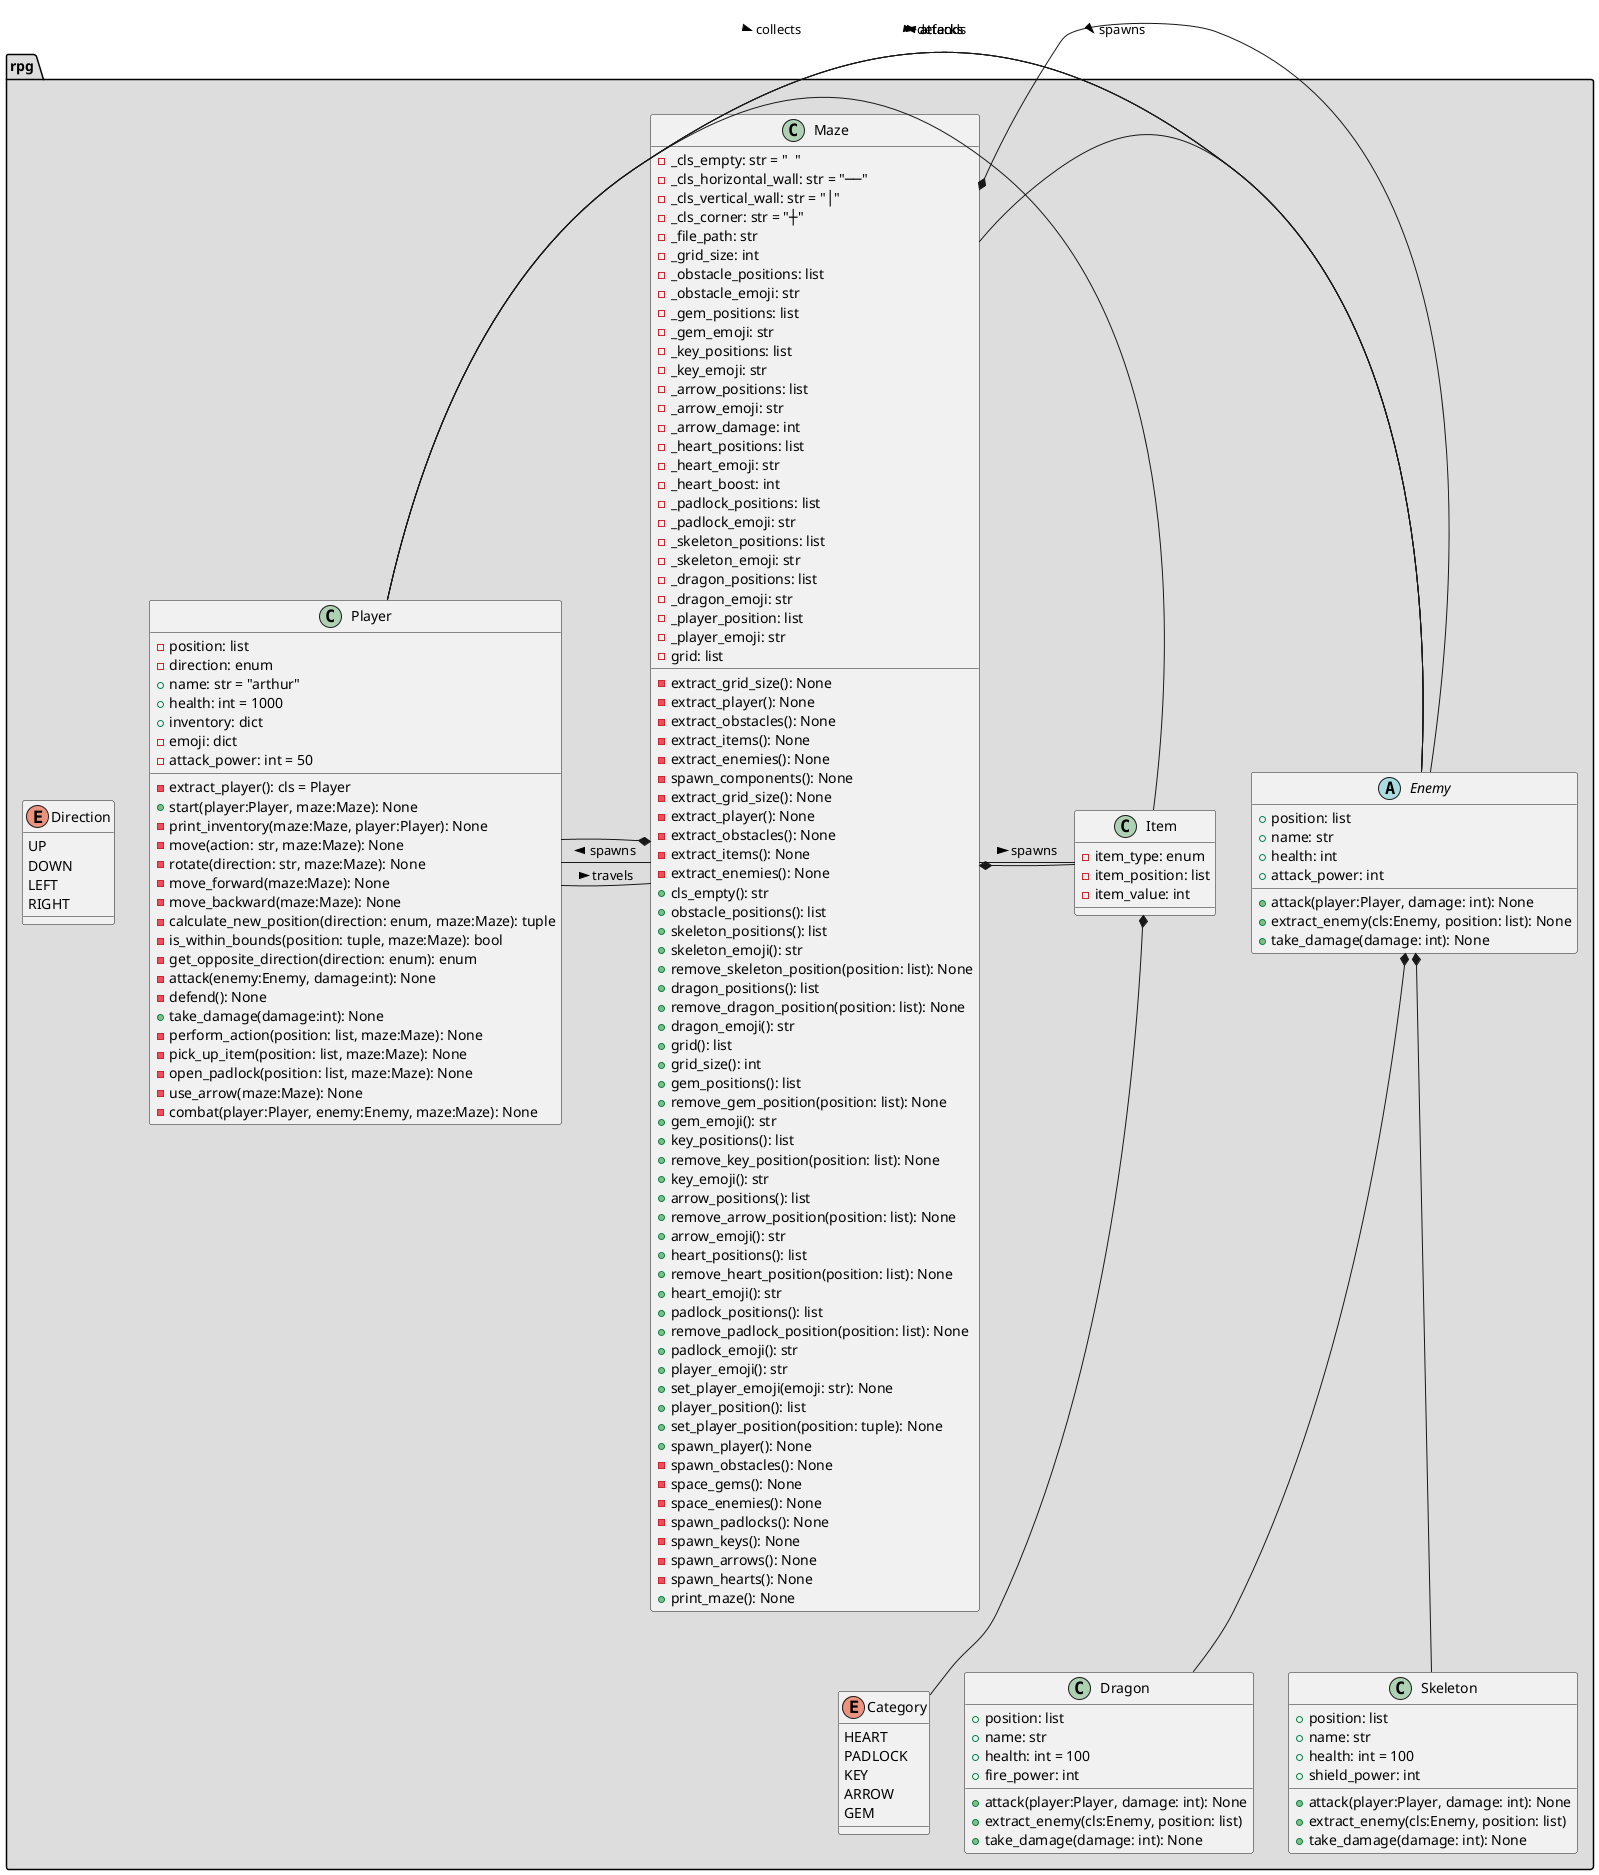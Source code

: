 @startuml
namespace rpg #DDDDDD {

class Player{
    -position: list
    -direction: enum
    +name: str = "arthur"
    +health: int = 1000
    +inventory: dict
    -emoji: dict
    -attack_power: int = 50
    -extract_player(): cls = Player
    +start(player:Player, maze:Maze): None
    -print_inventory(maze:Maze, player:Player): None
    -move(action: str, maze:Maze): None
    -rotate(direction: str, maze:Maze): None
    -move_forward(maze:Maze): None
    -move_backward(maze:Maze): None
    -calculate_new_position(direction: enum, maze:Maze): tuple
    -is_within_bounds(position: tuple, maze:Maze): bool
    -get_opposite_direction(direction: enum): enum
    -attack(enemy:Enemy, damage:int): None
    -defend(): None
    +take_damage(damage:int): None
    -perform_action(position: list, maze:Maze): None
    -pick_up_item(position: list, maze:Maze): None
    -open_padlock(position: list, maze:Maze): None
    -use_arrow(maze:Maze): None
    -combat(player:Player, enemy:Enemy, maze:Maze): None
}
enum Direction{
    UP
    DOWN
    LEFT
    RIGHT
}
abstract class Enemy{
    +position: list
    +name: str 
    +health: int 
    +attack_power: int 
    +attack(player:Player, damage: int): None
    +extract_enemy(cls:Enemy, position: list): None
    +take_damage(damage: int): None
}
class Dragon{
    +position: list
    +name: str 
    +health: int = 100
    +fire_power: int
    +attack(player:Player, damage: int): None
    +extract_enemy(cls:Enemy, position: list)
    +take_damage(damage: int): None
}
class Skeleton{
    +position: list
    +name: str 
    +health: int = 100
    +shield_power: int
    +attack(player:Player, damage: int): None
    +extract_enemy(cls:Enemy, position: list)
    +take_damage(damage: int): None
}
class Item{
    -item_type: enum
    -item_position: list
    -item_value: int     
}
enum Category{
    HEART
    PADLOCK
    KEY
    ARROW
    GEM
}

class Maze{
    -_cls_empty: str = "  "
    -_cls_horizontal_wall: str = "──"
    -_cls_vertical_wall: str = "│"
    -_cls_corner: str = "┼"
    -_file_path: str
    -_grid_size: int 
    -_obstacle_positions: list
    -_obstacle_emoji: str
    -_gem_positions: list
    -_gem_emoji: str
    -_key_positions: list
    -_key_emoji: str
    -_arrow_positions: list
    -_arrow_emoji: str
    -_arrow_damage: int
    -_heart_positions: list
    -_heart_emoji: str
    -_heart_boost: int 
    -_padlock_positions: list
    -_padlock_emoji: str  
    -_skeleton_positions: list
    -_skeleton_emoji: str 
    -_dragon_positions: list
    -_dragon_emoji: str 
    -_player_position: list
    -_player_emoji: str 
    -extract_grid_size(): None
    -extract_player(): None
    -extract_obstacles(): None
    -extract_items(): None
    -extract_enemies(): None
    -grid: list
    -spawn_components(): None
    -extract_grid_size(): None
    -extract_player(): None
    -extract_obstacles(): None
    -extract_items(): None
    -extract_enemies(): None
    +cls_empty(): str
    +obstacle_positions(): list
    +skeleton_positions(): list
    +skeleton_emoji(): str 
    +remove_skeleton_position(position: list): None
    +dragon_positions(): list
    +remove_dragon_position(position: list): None
    +dragon_emoji(): str 
    +grid(): list
    +grid_size(): int
    +gem_positions(): list
    +remove_gem_position(position: list): None
    +gem_emoji(): str 
    +key_positions(): list
    +remove_key_position(position: list): None
    +key_emoji(): str 
    +arrow_positions(): list
    +remove_arrow_position(position: list): None
    +arrow_emoji(): str 
    +heart_positions(): list
    +remove_heart_position(position: list): None
    +heart_emoji(): str 
    +padlock_positions(): list
    +remove_padlock_position(position: list): None
    +padlock_emoji(): str 
    +player_emoji(): str 
    +set_player_emoji(emoji: str): None
    +player_position(): list
    +set_player_position(position: tuple): None
    +spawn_player(): None
    -spawn_obstacles(): None
    -space_gems(): None
    -space_enemies(): None
    -spawn_padlocks(): None
    -spawn_keys(): None
    -spawn_arrows(): None
    -spawn_hearts(): None
    +print_maze(): None
}
Maze *-- Enemy
Maze *-- Item
Maze *-- Player
Enemy *-- Dragon
Enemy *-- Skeleton
Item *-- Category

Player - Item: collects >
Player - Enemy: attacks >
Player - Enemy: defends >
Enemy - Player: attacks >
Maze - Enemy: spawns >
Maze - Item: spawns >
Maze - Player: spawns >
Player - Maze: travels >
}
@enduml